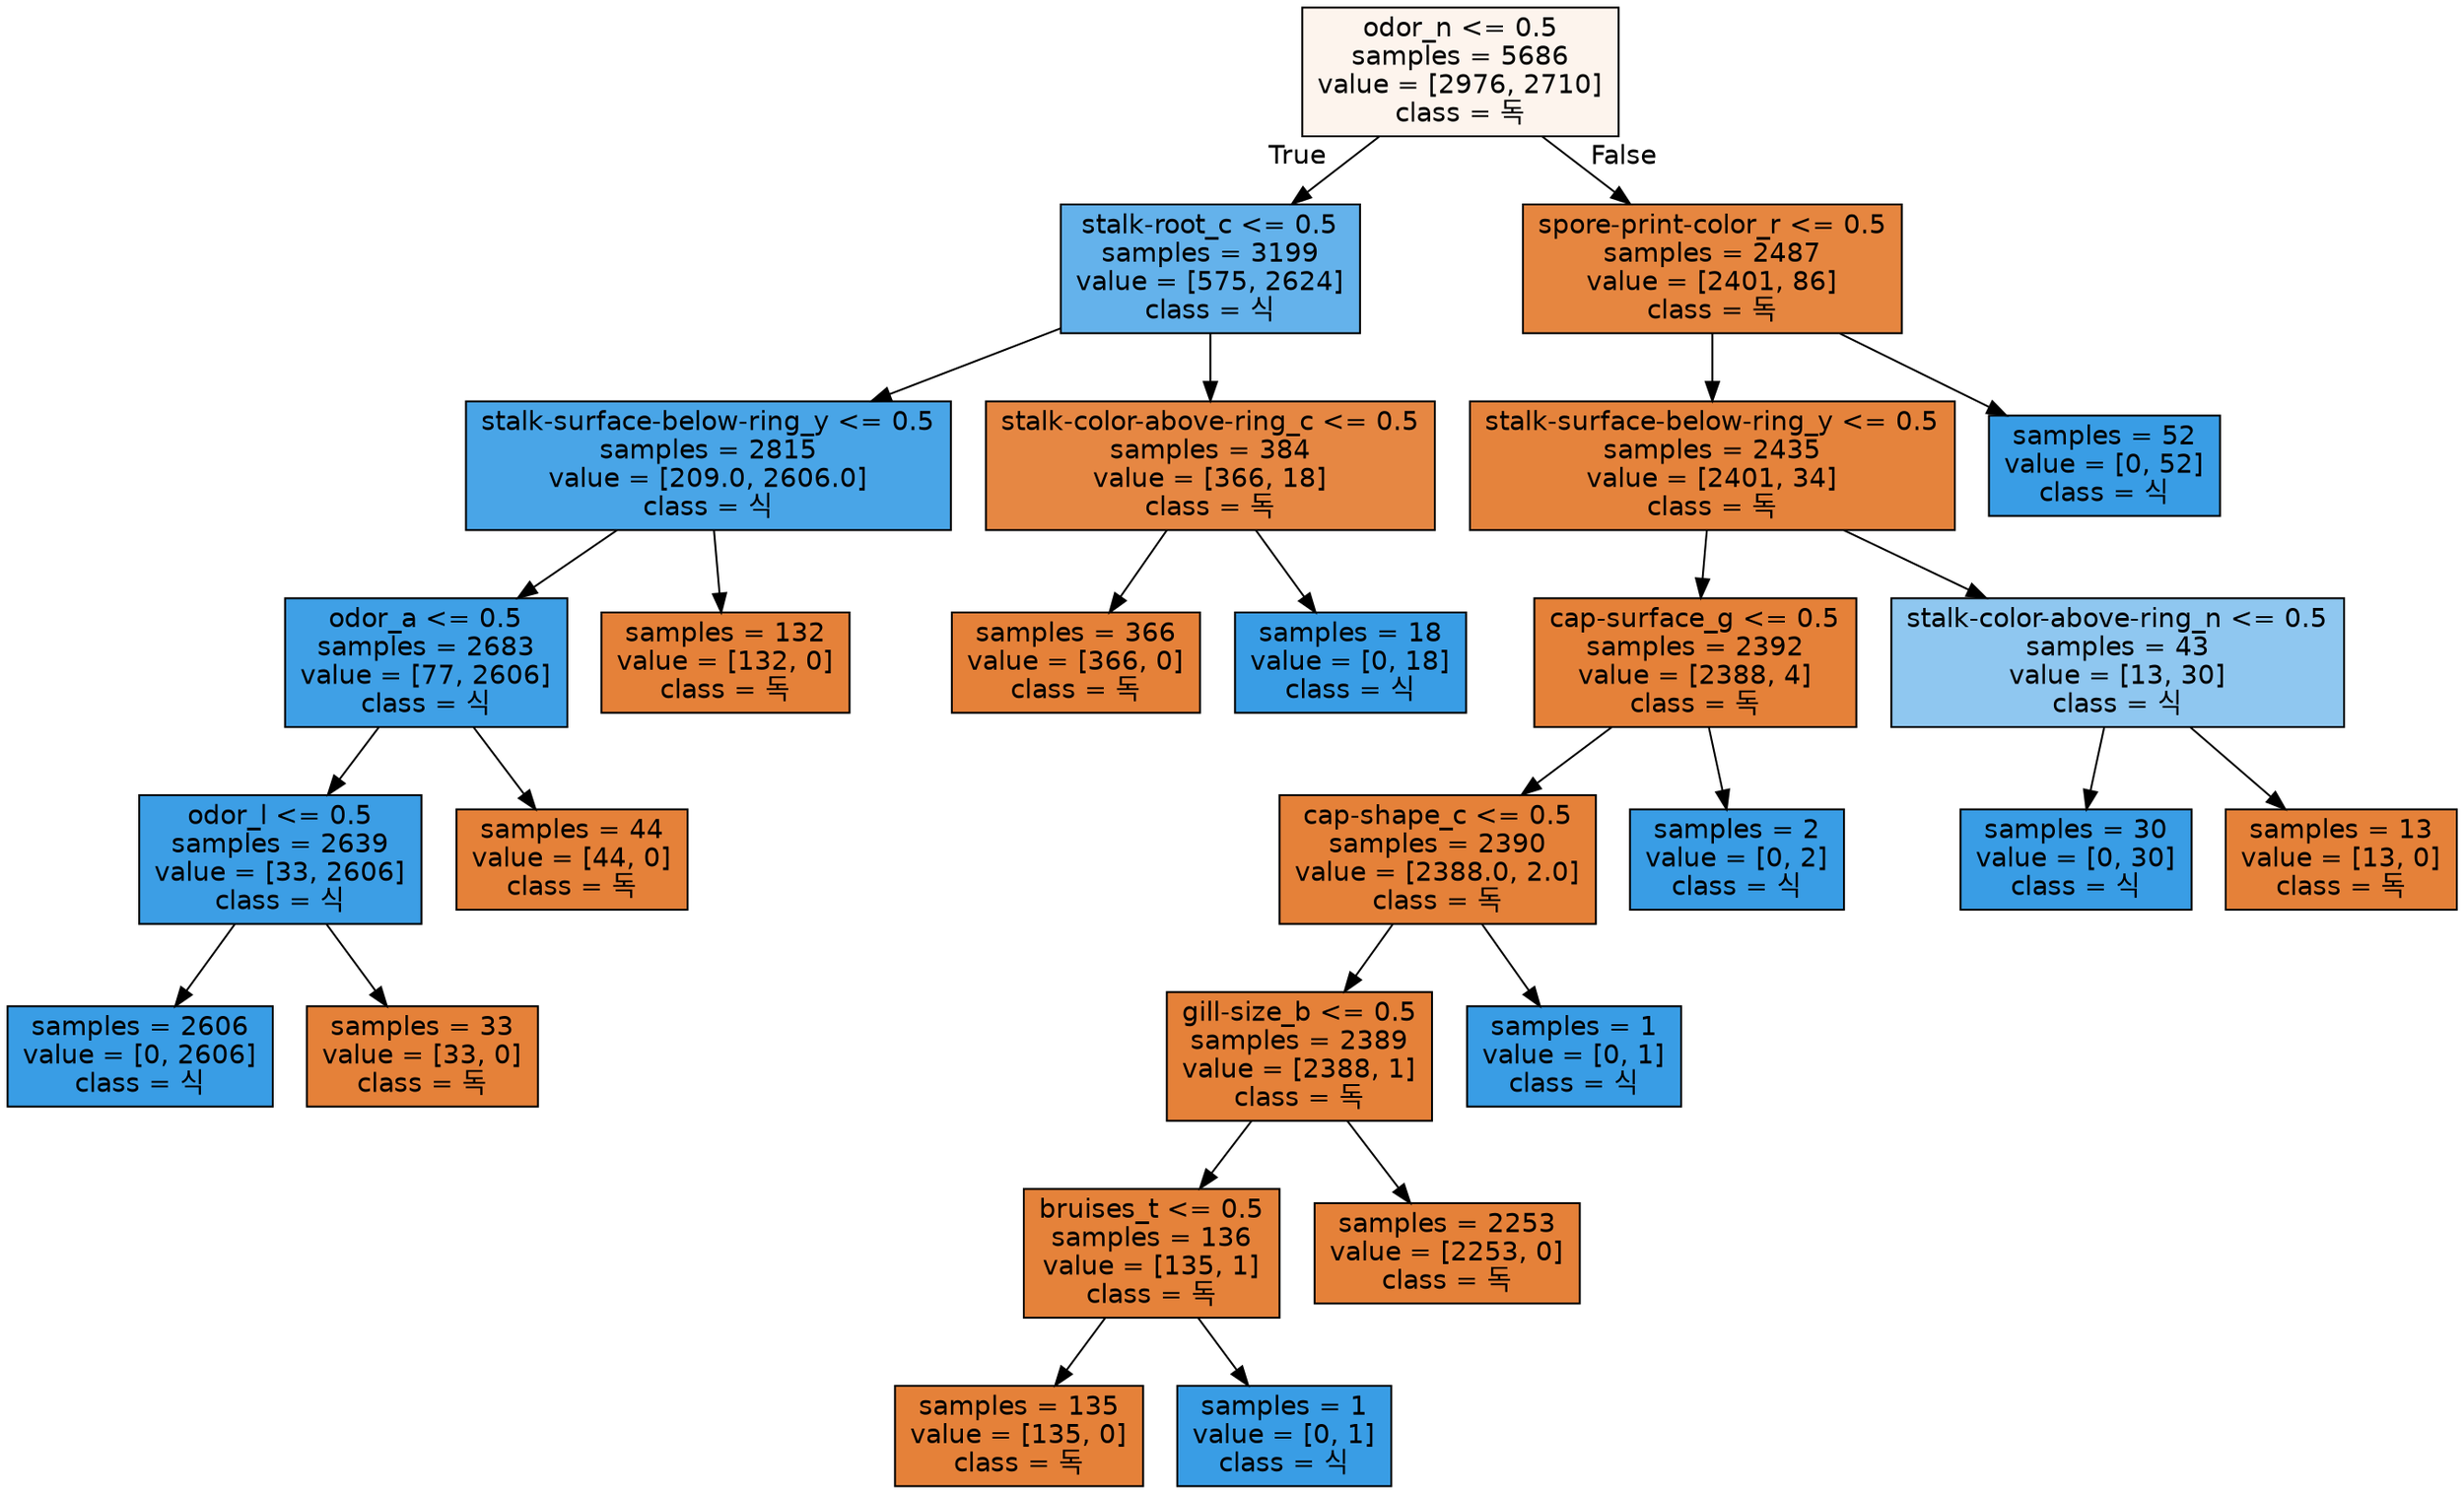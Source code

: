 digraph Tree {
node [shape=box, style="filled", color="black", fontname="helvetica"] ;
edge [fontname="helvetica"] ;
0 [label="odor_n <= 0.5\nsamples = 5686\nvalue = [2976, 2710]\nclass = 독", fillcolor="#fdf4ed"] ;
1 [label="stalk-root_c <= 0.5\nsamples = 3199\nvalue = [575, 2624]\nclass = 식", fillcolor="#64b2eb"] ;
0 -> 1 [labeldistance=2.5, labelangle=45, headlabel="True"] ;
2 [label="stalk-surface-below-ring_y <= 0.5\nsamples = 2815\nvalue = [209.0, 2606.0]\nclass = 식", fillcolor="#49a5e7"] ;
1 -> 2 ;
3 [label="odor_a <= 0.5\nsamples = 2683\nvalue = [77, 2606]\nclass = 식", fillcolor="#3fa0e6"] ;
2 -> 3 ;
4 [label="odor_l <= 0.5\nsamples = 2639\nvalue = [33, 2606]\nclass = 식", fillcolor="#3c9ee5"] ;
3 -> 4 ;
5 [label="samples = 2606\nvalue = [0, 2606]\nclass = 식", fillcolor="#399de5"] ;
4 -> 5 ;
6 [label="samples = 33\nvalue = [33, 0]\nclass = 독", fillcolor="#e58139"] ;
4 -> 6 ;
7 [label="samples = 44\nvalue = [44, 0]\nclass = 독", fillcolor="#e58139"] ;
3 -> 7 ;
8 [label="samples = 132\nvalue = [132, 0]\nclass = 독", fillcolor="#e58139"] ;
2 -> 8 ;
9 [label="stalk-color-above-ring_c <= 0.5\nsamples = 384\nvalue = [366, 18]\nclass = 독", fillcolor="#e68743"] ;
1 -> 9 ;
10 [label="samples = 366\nvalue = [366, 0]\nclass = 독", fillcolor="#e58139"] ;
9 -> 10 ;
11 [label="samples = 18\nvalue = [0, 18]\nclass = 식", fillcolor="#399de5"] ;
9 -> 11 ;
12 [label="spore-print-color_r <= 0.5\nsamples = 2487\nvalue = [2401, 86]\nclass = 독", fillcolor="#e68640"] ;
0 -> 12 [labeldistance=2.5, labelangle=-45, headlabel="False"] ;
13 [label="stalk-surface-below-ring_y <= 0.5\nsamples = 2435\nvalue = [2401, 34]\nclass = 독", fillcolor="#e5833c"] ;
12 -> 13 ;
14 [label="cap-surface_g <= 0.5\nsamples = 2392\nvalue = [2388, 4]\nclass = 독", fillcolor="#e58139"] ;
13 -> 14 ;
15 [label="cap-shape_c <= 0.5\nsamples = 2390\nvalue = [2388.0, 2.0]\nclass = 독", fillcolor="#e58139"] ;
14 -> 15 ;
16 [label="gill-size_b <= 0.5\nsamples = 2389\nvalue = [2388, 1]\nclass = 독", fillcolor="#e58139"] ;
15 -> 16 ;
17 [label="bruises_t <= 0.5\nsamples = 136\nvalue = [135, 1]\nclass = 독", fillcolor="#e5823a"] ;
16 -> 17 ;
18 [label="samples = 135\nvalue = [135, 0]\nclass = 독", fillcolor="#e58139"] ;
17 -> 18 ;
19 [label="samples = 1\nvalue = [0, 1]\nclass = 식", fillcolor="#399de5"] ;
17 -> 19 ;
20 [label="samples = 2253\nvalue = [2253, 0]\nclass = 독", fillcolor="#e58139"] ;
16 -> 20 ;
21 [label="samples = 1\nvalue = [0, 1]\nclass = 식", fillcolor="#399de5"] ;
15 -> 21 ;
22 [label="samples = 2\nvalue = [0, 2]\nclass = 식", fillcolor="#399de5"] ;
14 -> 22 ;
23 [label="stalk-color-above-ring_n <= 0.5\nsamples = 43\nvalue = [13, 30]\nclass = 식", fillcolor="#8fc7f0"] ;
13 -> 23 ;
24 [label="samples = 30\nvalue = [0, 30]\nclass = 식", fillcolor="#399de5"] ;
23 -> 24 ;
25 [label="samples = 13\nvalue = [13, 0]\nclass = 독", fillcolor="#e58139"] ;
23 -> 25 ;
26 [label="samples = 52\nvalue = [0, 52]\nclass = 식", fillcolor="#399de5"] ;
12 -> 26 ;
}